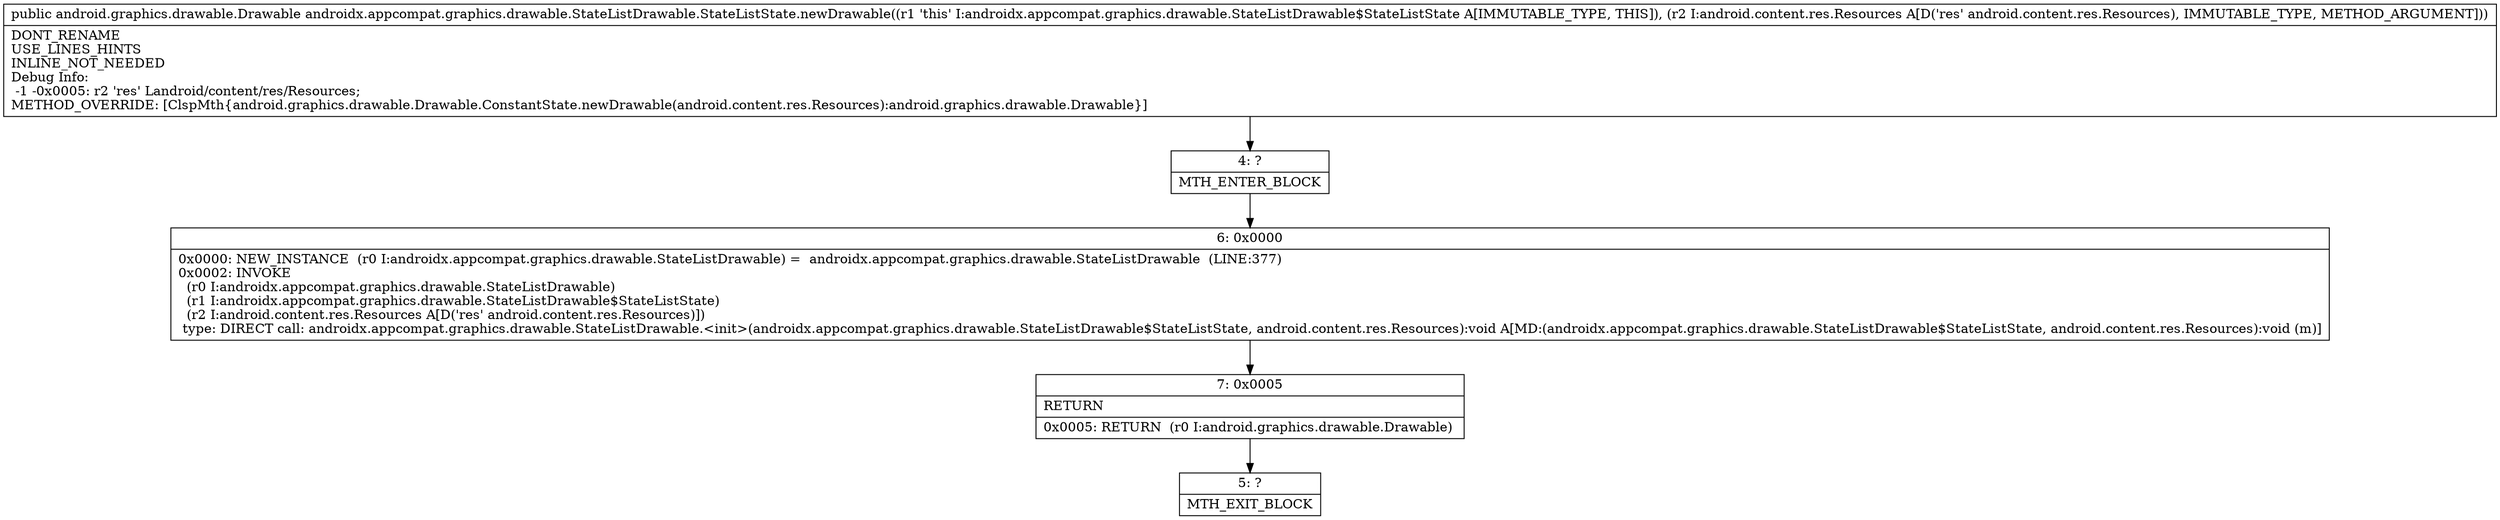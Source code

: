 digraph "CFG forandroidx.appcompat.graphics.drawable.StateListDrawable.StateListState.newDrawable(Landroid\/content\/res\/Resources;)Landroid\/graphics\/drawable\/Drawable;" {
Node_4 [shape=record,label="{4\:\ ?|MTH_ENTER_BLOCK\l}"];
Node_6 [shape=record,label="{6\:\ 0x0000|0x0000: NEW_INSTANCE  (r0 I:androidx.appcompat.graphics.drawable.StateListDrawable) =  androidx.appcompat.graphics.drawable.StateListDrawable  (LINE:377)\l0x0002: INVOKE  \l  (r0 I:androidx.appcompat.graphics.drawable.StateListDrawable)\l  (r1 I:androidx.appcompat.graphics.drawable.StateListDrawable$StateListState)\l  (r2 I:android.content.res.Resources A[D('res' android.content.res.Resources)])\l type: DIRECT call: androidx.appcompat.graphics.drawable.StateListDrawable.\<init\>(androidx.appcompat.graphics.drawable.StateListDrawable$StateListState, android.content.res.Resources):void A[MD:(androidx.appcompat.graphics.drawable.StateListDrawable$StateListState, android.content.res.Resources):void (m)]\l}"];
Node_7 [shape=record,label="{7\:\ 0x0005|RETURN\l|0x0005: RETURN  (r0 I:android.graphics.drawable.Drawable) \l}"];
Node_5 [shape=record,label="{5\:\ ?|MTH_EXIT_BLOCK\l}"];
MethodNode[shape=record,label="{public android.graphics.drawable.Drawable androidx.appcompat.graphics.drawable.StateListDrawable.StateListState.newDrawable((r1 'this' I:androidx.appcompat.graphics.drawable.StateListDrawable$StateListState A[IMMUTABLE_TYPE, THIS]), (r2 I:android.content.res.Resources A[D('res' android.content.res.Resources), IMMUTABLE_TYPE, METHOD_ARGUMENT]))  | DONT_RENAME\lUSE_LINES_HINTS\lINLINE_NOT_NEEDED\lDebug Info:\l  \-1 \-0x0005: r2 'res' Landroid\/content\/res\/Resources;\lMETHOD_OVERRIDE: [ClspMth\{android.graphics.drawable.Drawable.ConstantState.newDrawable(android.content.res.Resources):android.graphics.drawable.Drawable\}]\l}"];
MethodNode -> Node_4;Node_4 -> Node_6;
Node_6 -> Node_7;
Node_7 -> Node_5;
}

